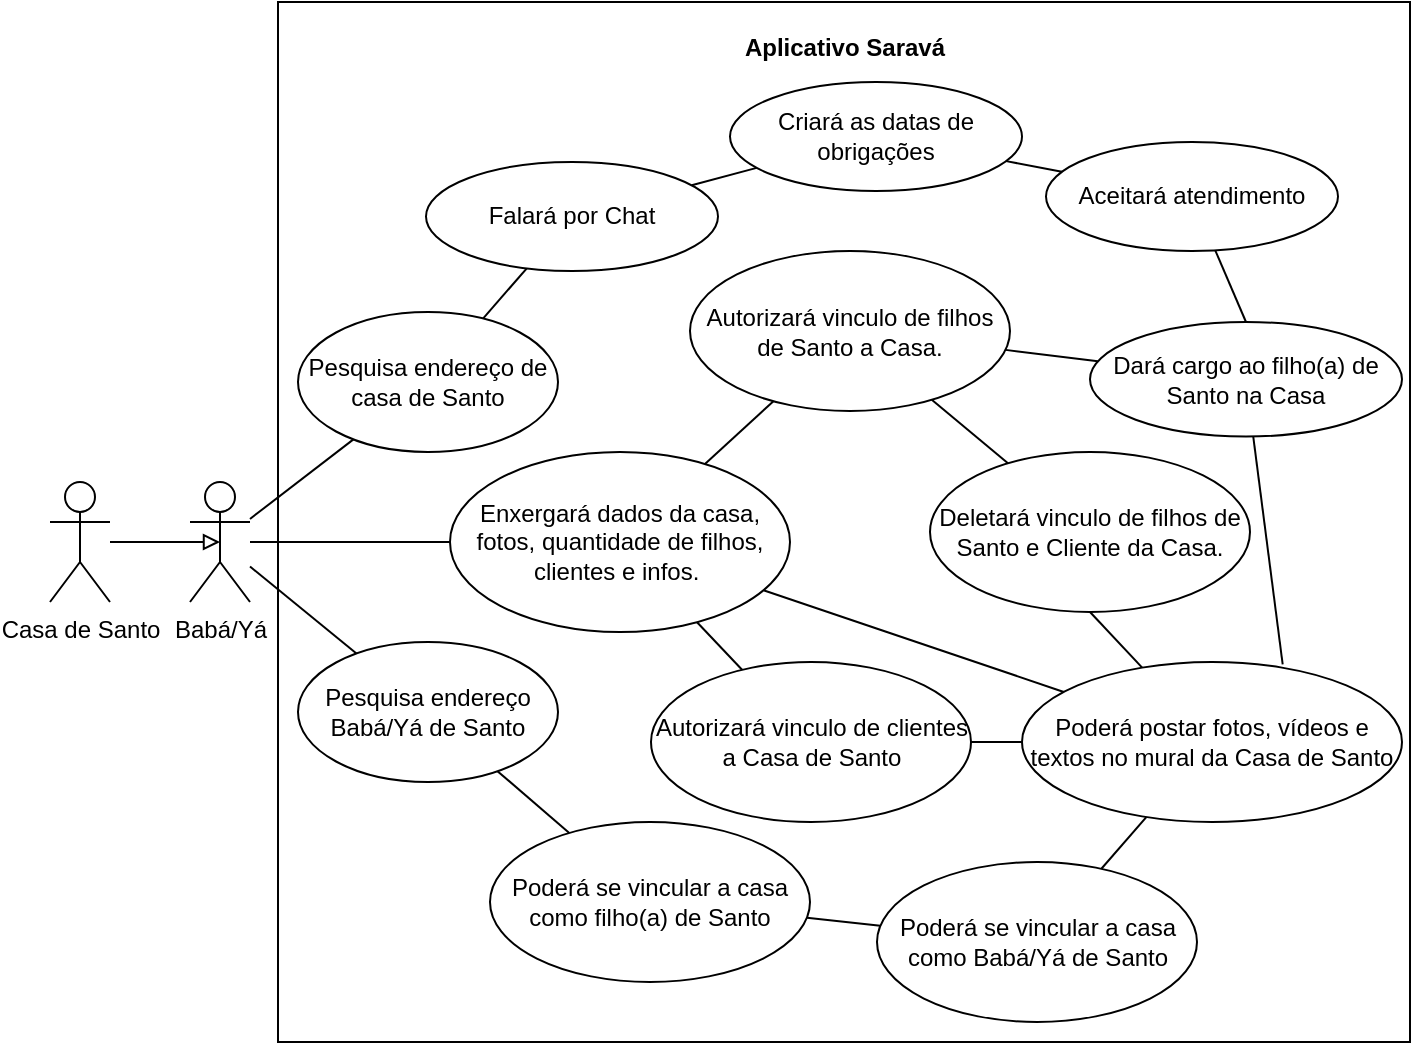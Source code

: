 <mxfile version="21.2.7" type="github">
  <diagram name="Página-1" id="QxnHx__wZrE5UsQH2TkZ">
    <mxGraphModel dx="1050" dy="581" grid="1" gridSize="10" guides="1" tooltips="1" connect="1" arrows="1" fold="1" page="1" pageScale="1" pageWidth="827" pageHeight="1169" math="0" shadow="0">
      <root>
        <mxCell id="0" />
        <mxCell id="1" parent="0" />
        <mxCell id="VymSgot9QLsFwOsiQC4_-1" value="" style="rounded=0;whiteSpace=wrap;html=1;" vertex="1" parent="1">
          <mxGeometry x="194" y="40" width="566" height="520" as="geometry" />
        </mxCell>
        <mxCell id="VymSgot9QLsFwOsiQC4_-39" style="edgeStyle=orthogonalEdgeStyle;rounded=0;orthogonalLoop=1;jettySize=auto;html=1;entryX=0.5;entryY=0.5;entryDx=0;entryDy=0;entryPerimeter=0;endArrow=block;endFill=0;" edge="1" parent="1" source="VymSgot9QLsFwOsiQC4_-7" target="VymSgot9QLsFwOsiQC4_-9">
          <mxGeometry relative="1" as="geometry" />
        </mxCell>
        <mxCell id="VymSgot9QLsFwOsiQC4_-7" value="Casa de Santo" style="shape=umlActor;verticalLabelPosition=bottom;verticalAlign=top;html=1;" vertex="1" parent="1">
          <mxGeometry x="80" y="280" width="30" height="60" as="geometry" />
        </mxCell>
        <mxCell id="VymSgot9QLsFwOsiQC4_-36" style="rounded=0;orthogonalLoop=1;jettySize=auto;html=1;endArrow=none;endFill=0;" edge="1" parent="1" source="VymSgot9QLsFwOsiQC4_-9" target="VymSgot9QLsFwOsiQC4_-15">
          <mxGeometry relative="1" as="geometry" />
        </mxCell>
        <mxCell id="VymSgot9QLsFwOsiQC4_-37" style="rounded=0;orthogonalLoop=1;jettySize=auto;html=1;endArrow=none;endFill=0;" edge="1" parent="1" source="VymSgot9QLsFwOsiQC4_-9" target="VymSgot9QLsFwOsiQC4_-14">
          <mxGeometry relative="1" as="geometry" />
        </mxCell>
        <mxCell id="VymSgot9QLsFwOsiQC4_-43" style="rounded=0;orthogonalLoop=1;jettySize=auto;html=1;endArrow=none;endFill=0;" edge="1" parent="1" source="VymSgot9QLsFwOsiQC4_-9" target="VymSgot9QLsFwOsiQC4_-16">
          <mxGeometry relative="1" as="geometry" />
        </mxCell>
        <mxCell id="VymSgot9QLsFwOsiQC4_-9" value="Babá/Yá" style="shape=umlActor;verticalLabelPosition=bottom;verticalAlign=top;html=1;" vertex="1" parent="1">
          <mxGeometry x="150" y="280" width="30" height="60" as="geometry" />
        </mxCell>
        <mxCell id="VymSgot9QLsFwOsiQC4_-45" style="rounded=0;orthogonalLoop=1;jettySize=auto;html=1;endArrow=none;endFill=0;" edge="1" parent="1" source="VymSgot9QLsFwOsiQC4_-14" target="VymSgot9QLsFwOsiQC4_-40">
          <mxGeometry relative="1" as="geometry" />
        </mxCell>
        <mxCell id="VymSgot9QLsFwOsiQC4_-14" value="Pesquisa endereço de casa de Santo" style="ellipse;whiteSpace=wrap;html=1;" vertex="1" parent="1">
          <mxGeometry x="204" y="195" width="130" height="70" as="geometry" />
        </mxCell>
        <mxCell id="VymSgot9QLsFwOsiQC4_-44" style="rounded=0;orthogonalLoop=1;jettySize=auto;html=1;endArrow=none;endFill=0;" edge="1" parent="1" source="VymSgot9QLsFwOsiQC4_-15" target="VymSgot9QLsFwOsiQC4_-23">
          <mxGeometry relative="1" as="geometry" />
        </mxCell>
        <mxCell id="VymSgot9QLsFwOsiQC4_-15" value="Pesquisa endereço Babá/Yá de Santo" style="ellipse;whiteSpace=wrap;html=1;" vertex="1" parent="1">
          <mxGeometry x="204" y="360" width="130" height="70" as="geometry" />
        </mxCell>
        <mxCell id="VymSgot9QLsFwOsiQC4_-46" style="rounded=0;orthogonalLoop=1;jettySize=auto;html=1;endArrow=none;endFill=0;" edge="1" parent="1" source="VymSgot9QLsFwOsiQC4_-16" target="VymSgot9QLsFwOsiQC4_-28">
          <mxGeometry relative="1" as="geometry" />
        </mxCell>
        <mxCell id="VymSgot9QLsFwOsiQC4_-55" style="rounded=0;orthogonalLoop=1;jettySize=auto;html=1;endArrow=none;endFill=0;" edge="1" parent="1" source="VymSgot9QLsFwOsiQC4_-16" target="VymSgot9QLsFwOsiQC4_-52">
          <mxGeometry relative="1" as="geometry" />
        </mxCell>
        <mxCell id="VymSgot9QLsFwOsiQC4_-16" value="Enxergará dados da casa, fotos, quantidade de filhos, clientes e infos.&amp;nbsp;" style="ellipse;whiteSpace=wrap;html=1;" vertex="1" parent="1">
          <mxGeometry x="280" y="265" width="170" height="90" as="geometry" />
        </mxCell>
        <mxCell id="VymSgot9QLsFwOsiQC4_-17" value="Aplicativo Saravá" style="text;align=center;fontStyle=1;verticalAlign=middle;spacingLeft=3;spacingRight=3;strokeColor=none;rotatable=0;points=[[0,0.5],[1,0.5]];portConstraint=eastwest;html=1;" vertex="1" parent="1">
          <mxGeometry x="420.5" y="50" width="113" height="26" as="geometry" />
        </mxCell>
        <mxCell id="VymSgot9QLsFwOsiQC4_-56" style="rounded=0;orthogonalLoop=1;jettySize=auto;html=1;endArrow=none;endFill=0;" edge="1" parent="1" source="VymSgot9QLsFwOsiQC4_-23" target="VymSgot9QLsFwOsiQC4_-42">
          <mxGeometry relative="1" as="geometry" />
        </mxCell>
        <mxCell id="VymSgot9QLsFwOsiQC4_-23" value="Poderá se vincular a casa como filho(a) de Santo" style="ellipse;whiteSpace=wrap;html=1;" vertex="1" parent="1">
          <mxGeometry x="300" y="450" width="160" height="80" as="geometry" />
        </mxCell>
        <mxCell id="VymSgot9QLsFwOsiQC4_-63" style="rounded=0;orthogonalLoop=1;jettySize=auto;html=1;entryX=0.5;entryY=1;entryDx=0;entryDy=0;endArrow=none;endFill=0;" edge="1" parent="1" source="VymSgot9QLsFwOsiQC4_-28" target="VymSgot9QLsFwOsiQC4_-60">
          <mxGeometry relative="1" as="geometry" />
        </mxCell>
        <mxCell id="VymSgot9QLsFwOsiQC4_-28" value="Poderá postar fotos, vídeos e textos no mural da Casa de Santo" style="ellipse;whiteSpace=wrap;html=1;" vertex="1" parent="1">
          <mxGeometry x="566" y="370" width="190" height="80" as="geometry" />
        </mxCell>
        <mxCell id="VymSgot9QLsFwOsiQC4_-48" style="rounded=0;orthogonalLoop=1;jettySize=auto;html=1;endArrow=none;endFill=0;" edge="1" parent="1" source="VymSgot9QLsFwOsiQC4_-31" target="VymSgot9QLsFwOsiQC4_-41">
          <mxGeometry relative="1" as="geometry" />
        </mxCell>
        <mxCell id="VymSgot9QLsFwOsiQC4_-31" value="Criará as datas de obrigações" style="ellipse;whiteSpace=wrap;html=1;" vertex="1" parent="1">
          <mxGeometry x="420" y="80" width="146" height="54.5" as="geometry" />
        </mxCell>
        <mxCell id="VymSgot9QLsFwOsiQC4_-47" style="rounded=0;orthogonalLoop=1;jettySize=auto;html=1;endArrow=none;endFill=0;" edge="1" parent="1" source="VymSgot9QLsFwOsiQC4_-40" target="VymSgot9QLsFwOsiQC4_-31">
          <mxGeometry relative="1" as="geometry" />
        </mxCell>
        <mxCell id="VymSgot9QLsFwOsiQC4_-40" value="Falará por Chat" style="ellipse;whiteSpace=wrap;html=1;" vertex="1" parent="1">
          <mxGeometry x="268" y="120" width="146" height="54.5" as="geometry" />
        </mxCell>
        <mxCell id="VymSgot9QLsFwOsiQC4_-50" style="rounded=0;orthogonalLoop=1;jettySize=auto;html=1;entryX=0.5;entryY=0;entryDx=0;entryDy=0;endArrow=none;endFill=0;" edge="1" parent="1" source="VymSgot9QLsFwOsiQC4_-41" target="VymSgot9QLsFwOsiQC4_-49">
          <mxGeometry relative="1" as="geometry" />
        </mxCell>
        <mxCell id="VymSgot9QLsFwOsiQC4_-41" value="Aceitará atendimento" style="ellipse;whiteSpace=wrap;html=1;" vertex="1" parent="1">
          <mxGeometry x="578" y="110" width="146" height="54.5" as="geometry" />
        </mxCell>
        <mxCell id="VymSgot9QLsFwOsiQC4_-57" style="rounded=0;orthogonalLoop=1;jettySize=auto;html=1;endArrow=none;endFill=0;" edge="1" parent="1" source="VymSgot9QLsFwOsiQC4_-42" target="VymSgot9QLsFwOsiQC4_-28">
          <mxGeometry relative="1" as="geometry" />
        </mxCell>
        <mxCell id="VymSgot9QLsFwOsiQC4_-42" value="Poderá se vincular a casa como Babá/Yá de Santo" style="ellipse;whiteSpace=wrap;html=1;" vertex="1" parent="1">
          <mxGeometry x="493.5" y="470" width="160" height="80" as="geometry" />
        </mxCell>
        <mxCell id="VymSgot9QLsFwOsiQC4_-62" style="rounded=0;orthogonalLoop=1;jettySize=auto;html=1;endArrow=none;endFill=0;entryX=0.686;entryY=0.015;entryDx=0;entryDy=0;entryPerimeter=0;" edge="1" parent="1" source="VymSgot9QLsFwOsiQC4_-49" target="VymSgot9QLsFwOsiQC4_-28">
          <mxGeometry relative="1" as="geometry" />
        </mxCell>
        <mxCell id="VymSgot9QLsFwOsiQC4_-49" value="Dará cargo ao filho(a) de Santo na Casa" style="ellipse;whiteSpace=wrap;html=1;" vertex="1" parent="1">
          <mxGeometry x="600" y="200" width="156" height="57.25" as="geometry" />
        </mxCell>
        <mxCell id="VymSgot9QLsFwOsiQC4_-59" style="rounded=0;orthogonalLoop=1;jettySize=auto;html=1;endArrow=none;endFill=0;" edge="1" parent="1" source="VymSgot9QLsFwOsiQC4_-52" target="VymSgot9QLsFwOsiQC4_-28">
          <mxGeometry relative="1" as="geometry" />
        </mxCell>
        <mxCell id="VymSgot9QLsFwOsiQC4_-52" value="Autorizará vinculo de clientes a Casa de Santo" style="ellipse;whiteSpace=wrap;html=1;" vertex="1" parent="1">
          <mxGeometry x="380.5" y="370" width="160" height="80" as="geometry" />
        </mxCell>
        <mxCell id="VymSgot9QLsFwOsiQC4_-54" style="rounded=0;orthogonalLoop=1;jettySize=auto;html=1;endArrow=none;endFill=0;" edge="1" parent="1" source="VymSgot9QLsFwOsiQC4_-53" target="VymSgot9QLsFwOsiQC4_-16">
          <mxGeometry relative="1" as="geometry" />
        </mxCell>
        <mxCell id="VymSgot9QLsFwOsiQC4_-58" style="rounded=0;orthogonalLoop=1;jettySize=auto;html=1;endArrow=none;endFill=0;" edge="1" parent="1" source="VymSgot9QLsFwOsiQC4_-53" target="VymSgot9QLsFwOsiQC4_-49">
          <mxGeometry relative="1" as="geometry" />
        </mxCell>
        <mxCell id="VymSgot9QLsFwOsiQC4_-61" style="rounded=0;orthogonalLoop=1;jettySize=auto;html=1;endArrow=none;endFill=0;" edge="1" parent="1" source="VymSgot9QLsFwOsiQC4_-53" target="VymSgot9QLsFwOsiQC4_-60">
          <mxGeometry relative="1" as="geometry" />
        </mxCell>
        <mxCell id="VymSgot9QLsFwOsiQC4_-53" value="Autorizará vinculo de filhos de Santo a Casa." style="ellipse;whiteSpace=wrap;html=1;" vertex="1" parent="1">
          <mxGeometry x="400" y="164.5" width="160" height="80" as="geometry" />
        </mxCell>
        <mxCell id="VymSgot9QLsFwOsiQC4_-60" value="Deletará vinculo de filhos de Santo e Cliente da Casa." style="ellipse;whiteSpace=wrap;html=1;" vertex="1" parent="1">
          <mxGeometry x="520" y="265" width="160" height="80" as="geometry" />
        </mxCell>
      </root>
    </mxGraphModel>
  </diagram>
</mxfile>
